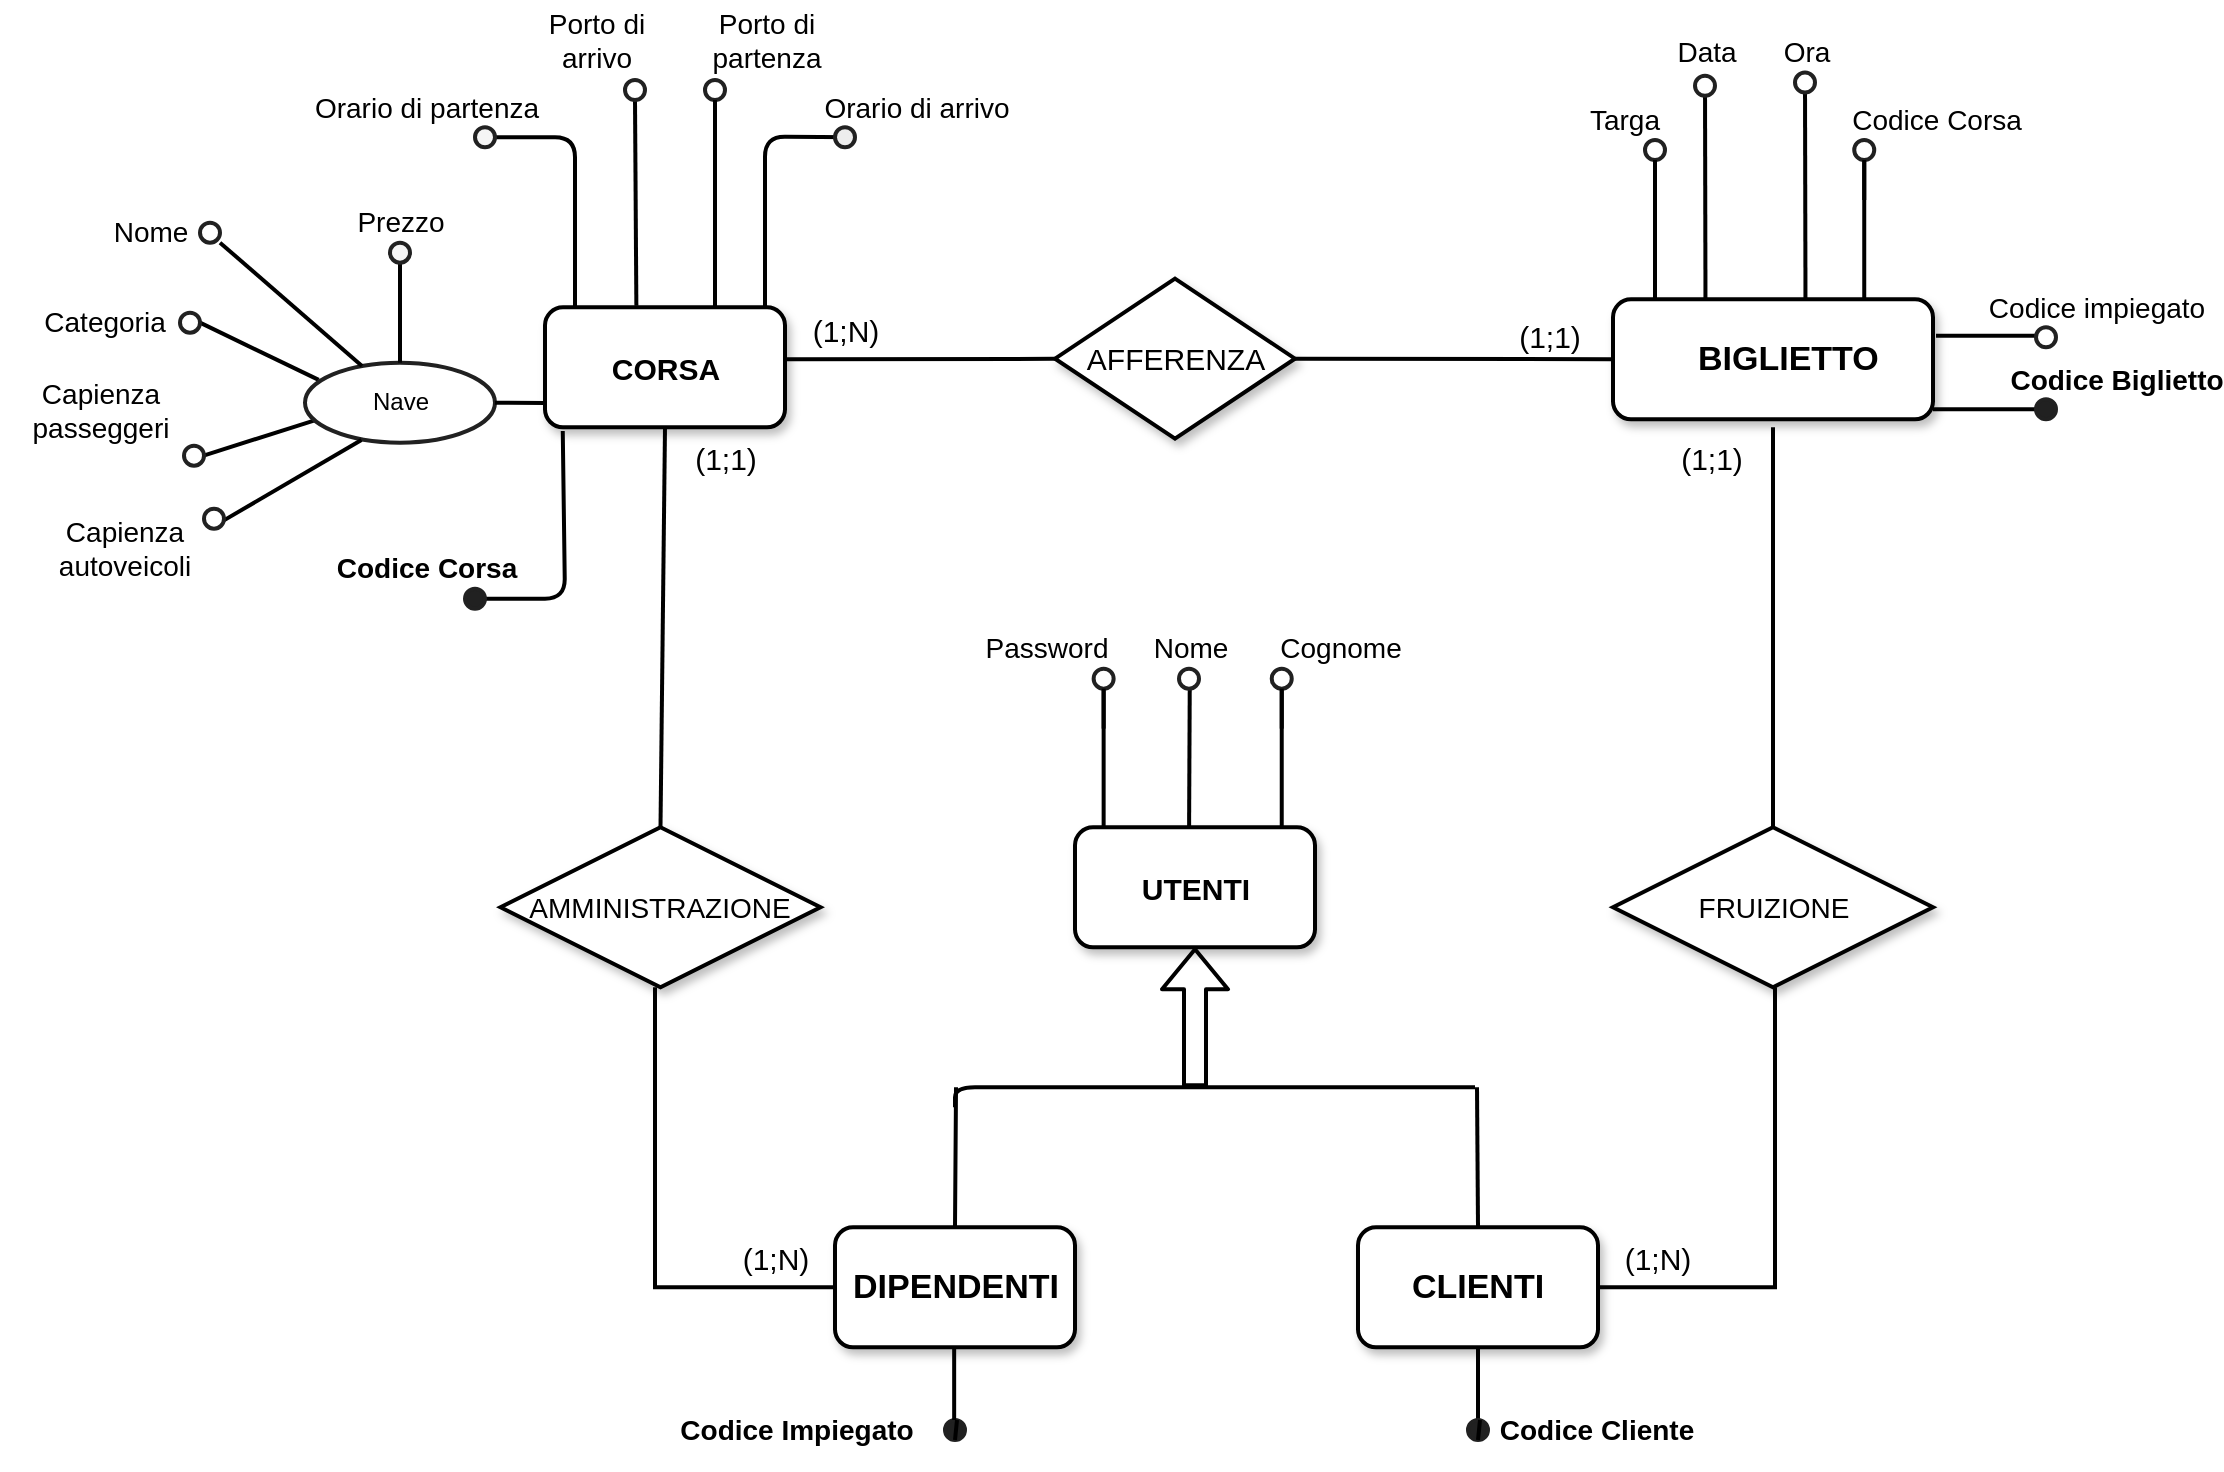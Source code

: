 <mxfile version="18.1.3" type="device"><diagram id="5bfHkOyMMARP9gzsjOEm" name="Pagina-1"><mxGraphModel dx="-127" dy="2281" grid="1" gridSize="10" guides="1" tooltips="1" connect="1" arrows="1" fold="1" page="1" pageScale="1" pageWidth="827" pageHeight="1169" math="0" shadow="0"><root><mxCell id="0"/><mxCell id="1" parent="0"/><mxCell id="ldgLrg-P6ByxttY8UZ5Y-2" value="&lt;blockquote style=&quot;margin: 0 0 0 40px ; border: none ; padding: 0px&quot;&gt;&lt;h2 style=&quot;font-size: 17px&quot;&gt;BIGLIETTO&lt;/h2&gt;&lt;/blockquote&gt;" style="rounded=1;whiteSpace=wrap;html=1;fontSize=17;strokeWidth=2;shadow=1;align=left;labelBackgroundColor=#FFFFFF;" parent="1" vertex="1"><mxGeometry x="2486.5" y="-610.36" width="160" height="60" as="geometry"/></mxCell><mxCell id="ldgLrg-P6ByxttY8UZ5Y-3" value="&lt;h2 style=&quot;font-size: 15px&quot;&gt;UTENTI&lt;/h2&gt;" style="rounded=1;whiteSpace=wrap;html=1;fontSize=15;strokeWidth=2;shadow=1;" parent="1" vertex="1"><mxGeometry x="2217.5" y="-346.36" width="120" height="60" as="geometry"/></mxCell><mxCell id="ldgLrg-P6ByxttY8UZ5Y-4" value="AFFERENZA" style="rhombus;whiteSpace=wrap;html=1;fontSize=15;fontStyle=0;sketch=0;shadow=1;strokeWidth=2;rounded=0;" parent="1" vertex="1"><mxGeometry x="2207.5" y="-620.68" width="120" height="80" as="geometry"/></mxCell><mxCell id="ldgLrg-P6ByxttY8UZ5Y-5" value="FRUIZIONE" style="rhombus;whiteSpace=wrap;html=1;fontSize=14;fontStyle=0;sketch=0;shadow=1;strokeWidth=2;" parent="1" vertex="1"><mxGeometry x="2486.5" y="-346.36" width="160" height="80" as="geometry"/></mxCell><mxCell id="ldgLrg-P6ByxttY8UZ5Y-6" value="" style="endArrow=none;html=1;rounded=0;fontSize=15;exitX=1;exitY=0.5;exitDx=0;exitDy=0;strokeWidth=2;" parent="1" source="ldgLrg-P6ByxttY8UZ5Y-138" edge="1"><mxGeometry width="50" height="50" relative="1" as="geometry"><mxPoint x="2517.5" y="-336.36" as="sourcePoint"/><mxPoint x="2567.5" y="-266.36" as="targetPoint"/><Array as="points"><mxPoint x="2567.5" y="-116.36"/></Array></mxGeometry></mxCell><mxCell id="ldgLrg-P6ByxttY8UZ5Y-7" value="" style="endArrow=none;html=1;rounded=0;fontSize=15;strokeWidth=2;entryX=0.5;entryY=0;entryDx=0;entryDy=0;" parent="1" target="ldgLrg-P6ByxttY8UZ5Y-5" edge="1"><mxGeometry width="50" height="50" relative="1" as="geometry"><mxPoint x="2566.5" y="-546.36" as="sourcePoint"/><mxPoint x="2597.5" y="-316.36" as="targetPoint"/><Array as="points"><mxPoint x="2566.5" y="-546.36"/></Array></mxGeometry></mxCell><mxCell id="ldgLrg-P6ByxttY8UZ5Y-8" value="" style="endArrow=none;html=1;rounded=0;fontSize=15;strokeWidth=2;exitX=0;exitY=1;exitDx=0;exitDy=0;" parent="1" source="ldgLrg-P6ByxttY8UZ5Y-24" target="ldgLrg-P6ByxttY8UZ5Y-4" edge="1"><mxGeometry width="50" height="50" relative="1" as="geometry"><mxPoint x="2147.5" y="-572.68" as="sourcePoint"/><mxPoint x="2187.5" y="-573.18" as="targetPoint"/><Array as="points"/></mxGeometry></mxCell><mxCell id="ldgLrg-P6ByxttY8UZ5Y-9" value="" style="endArrow=none;html=1;rounded=0;fontSize=15;entryX=0;entryY=0.5;entryDx=0;entryDy=0;exitX=1;exitY=0.5;exitDx=0;exitDy=0;strokeWidth=2;" parent="1" source="ldgLrg-P6ByxttY8UZ5Y-4" target="ldgLrg-P6ByxttY8UZ5Y-2" edge="1"><mxGeometry width="50" height="50" relative="1" as="geometry"><mxPoint x="2327.5" y="-573.18" as="sourcePoint"/><mxPoint x="2397.5" y="-572.68" as="targetPoint"/><Array as="points"/></mxGeometry></mxCell><mxCell id="ldgLrg-P6ByxttY8UZ5Y-11" value="" style="endArrow=none;html=1;rounded=1;fontSize=23;strokeColor=default;strokeWidth=2;exitX=0.5;exitY=0;exitDx=0;exitDy=0;" parent="1" source="ldgLrg-P6ByxttY8UZ5Y-14" edge="1"><mxGeometry width="50" height="50" relative="1" as="geometry"><mxPoint x="2315.75" y="-187.36" as="sourcePoint"/><mxPoint x="2158" y="-216.36" as="targetPoint"/><Array as="points"><mxPoint x="2158" y="-215.36"/></Array></mxGeometry></mxCell><mxCell id="ldgLrg-P6ByxttY8UZ5Y-12" value="" style="shape=flexArrow;endArrow=classic;html=1;rounded=1;fontSize=23;strokeColor=default;strokeWidth=2;shadow=0;entryX=0.5;entryY=1;entryDx=0;entryDy=0;" parent="1" target="ldgLrg-P6ByxttY8UZ5Y-3" edge="1"><mxGeometry width="50" height="50" relative="1" as="geometry"><mxPoint x="2277.5" y="-216.36" as="sourcePoint"/><mxPoint x="2276.81" y="-246.36" as="targetPoint"/></mxGeometry></mxCell><mxCell id="ldgLrg-P6ByxttY8UZ5Y-14" value="&lt;h2 style=&quot;font-size: 17px&quot;&gt;DIPENDENTI&lt;/h2&gt;" style="rounded=1;whiteSpace=wrap;html=1;fontSize=17;strokeWidth=2;shadow=1;" parent="1" vertex="1"><mxGeometry x="2097.5" y="-146.36" width="120" height="60" as="geometry"/></mxCell><mxCell id="ldgLrg-P6ByxttY8UZ5Y-15" value="&lt;h2 style=&quot;font-size: 15px&quot;&gt;CORSA&lt;/h2&gt;" style="rounded=1;whiteSpace=wrap;html=1;fontSize=15;strokeWidth=2;shadow=1;" parent="1" vertex="1"><mxGeometry x="1952.5" y="-606.36" width="120" height="60" as="geometry"/></mxCell><mxCell id="ldgLrg-P6ByxttY8UZ5Y-16" value="AMMINISTRAZIONE" style="rhombus;whiteSpace=wrap;html=1;fontSize=14;fontStyle=0;sketch=0;shadow=1;strokeWidth=2;" parent="1" vertex="1"><mxGeometry x="1930.25" y="-346.36" width="160" height="80" as="geometry"/></mxCell><mxCell id="ldgLrg-P6ByxttY8UZ5Y-17" value="" style="endArrow=none;html=1;rounded=0;fontSize=15;entryX=0.5;entryY=0;entryDx=0;entryDy=0;exitX=0.5;exitY=1;exitDx=0;exitDy=0;strokeWidth=2;" parent="1" source="ldgLrg-P6ByxttY8UZ5Y-15" target="ldgLrg-P6ByxttY8UZ5Y-16" edge="1"><mxGeometry width="50" height="50" relative="1" as="geometry"><mxPoint x="2517.5" y="-596.36" as="sourcePoint"/><mxPoint x="2567.5" y="-646.36" as="targetPoint"/><Array as="points"/></mxGeometry></mxCell><mxCell id="ldgLrg-P6ByxttY8UZ5Y-18" value="" style="endArrow=none;html=1;rounded=0;fontSize=15;entryX=0;entryY=0.5;entryDx=0;entryDy=0;strokeWidth=2;" parent="1" target="ldgLrg-P6ByxttY8UZ5Y-14" edge="1"><mxGeometry width="50" height="50" relative="1" as="geometry"><mxPoint x="2007.5" y="-266.36" as="sourcePoint"/><mxPoint x="2617.5" y="-576.86" as="targetPoint"/><Array as="points"><mxPoint x="2007.5" y="-116.36"/></Array></mxGeometry></mxCell><mxCell id="ldgLrg-P6ByxttY8UZ5Y-19" value="(1;1)" style="text;html=1;strokeColor=none;fillColor=none;align=center;verticalAlign=middle;whiteSpace=wrap;rounded=0;shadow=1;sketch=0;fontSize=15;" parent="1" vertex="1"><mxGeometry x="2425.25" y="-606.68" width="60" height="30" as="geometry"/></mxCell><mxCell id="ldgLrg-P6ByxttY8UZ5Y-21" value="(1;1)" style="text;html=1;strokeColor=none;fillColor=none;align=center;verticalAlign=middle;whiteSpace=wrap;rounded=0;shadow=1;sketch=0;fontSize=15;" parent="1" vertex="1"><mxGeometry x="2012.5" y="-546.36" width="60" height="30" as="geometry"/></mxCell><mxCell id="ldgLrg-P6ByxttY8UZ5Y-24" value="(1;N)" style="text;html=1;strokeColor=none;fillColor=none;align=center;verticalAlign=middle;whiteSpace=wrap;rounded=0;shadow=1;sketch=0;fontSize=15;" parent="1" vertex="1"><mxGeometry x="2072.5" y="-610.36" width="60" height="30" as="geometry"/></mxCell><mxCell id="ldgLrg-P6ByxttY8UZ5Y-25" value="" style="endArrow=none;html=1;rounded=1;shadow=0;fontSize=15;fontColor=default;strokeColor=default;strokeWidth=2;entryX=0.339;entryY=-0.012;entryDx=0;entryDy=0;entryPerimeter=0;" parent="1" edge="1"><mxGeometry width="50" height="50" relative="1" as="geometry"><mxPoint x="2274.87" y="-415.68" as="sourcePoint"/><mxPoint x="2274.55" y="-346.4" as="targetPoint"/><Array as="points"/></mxGeometry></mxCell><mxCell id="ldgLrg-P6ByxttY8UZ5Y-26" value="" style="endArrow=none;html=1;rounded=1;shadow=0;fontSize=15;fontColor=default;strokeColor=default;strokeWidth=2;startArrow=none;entryX=0.875;entryY=-0.006;entryDx=0;entryDy=0;entryPerimeter=0;" parent="1" edge="1"><mxGeometry width="50" height="50" relative="1" as="geometry"><mxPoint x="2320.87" y="-415.68" as="sourcePoint"/><mxPoint x="2320.87" y="-346.04" as="targetPoint"/><Array as="points"><mxPoint x="2320.87" y="-375.68"/></Array></mxGeometry></mxCell><mxCell id="ldgLrg-P6ByxttY8UZ5Y-31" value="" style="endArrow=none;html=1;rounded=1;shadow=0;fontSize=15;fontColor=default;strokeColor=default;strokeWidth=2;entryX=0.5;entryY=1;entryDx=0;entryDy=0;startArrow=none;exitX=0.5;exitY=0;exitDx=0;exitDy=0;" parent="1" source="ldgLrg-P6ByxttY8UZ5Y-35" target="ldgLrg-P6ByxttY8UZ5Y-138" edge="1"><mxGeometry width="50" height="50" relative="1" as="geometry"><mxPoint x="2419" y="-50" as="sourcePoint"/><mxPoint x="2412.5" y="-40" as="targetPoint"/><Array as="points"/></mxGeometry></mxCell><mxCell id="ldgLrg-P6ByxttY8UZ5Y-36" value="" style="ellipse;whiteSpace=wrap;html=1;aspect=fixed;rounded=1;shadow=0;sketch=0;fontSize=15;fontColor=default;strokeColor=#212121;strokeWidth=2;fillColor=#FFFFFF;gradientColor=none;" parent="1" vertex="1"><mxGeometry x="2269.5" y="-425.68" width="10" height="10" as="geometry"/></mxCell><mxCell id="ldgLrg-P6ByxttY8UZ5Y-37" value="" style="ellipse;whiteSpace=wrap;html=1;aspect=fixed;rounded=1;shadow=0;sketch=0;fontSize=15;fontColor=default;strokeColor=#212121;strokeWidth=2;fillColor=#FFFFFF;gradientColor=none;" parent="1" vertex="1"><mxGeometry x="2315.87" y="-425.68" width="10" height="10" as="geometry"/></mxCell><mxCell id="ldgLrg-P6ByxttY8UZ5Y-38" value="" style="endArrow=none;html=1;rounded=1;shadow=0;fontSize=15;fontColor=default;strokeColor=default;strokeWidth=2;" parent="1" target="ldgLrg-P6ByxttY8UZ5Y-37" edge="1"><mxGeometry width="50" height="50" relative="1" as="geometry"><mxPoint x="2320.87" y="-395.68" as="sourcePoint"/><mxPoint x="2305.87" y="-345.68" as="targetPoint"/><Array as="points"/></mxGeometry></mxCell><mxCell id="ldgLrg-P6ByxttY8UZ5Y-39" value="Nome" style="text;strokeColor=none;fillColor=none;html=1;fontSize=14;fontStyle=0;verticalAlign=middle;align=center;rounded=1;shadow=0;sketch=0;fontColor=default;" parent="1" vertex="1"><mxGeometry x="2224.5" y="-455.68" width="100" height="40" as="geometry"/></mxCell><mxCell id="ldgLrg-P6ByxttY8UZ5Y-40" value="Cognome" style="text;strokeColor=none;fillColor=none;html=1;fontSize=14;fontStyle=0;verticalAlign=middle;align=center;rounded=1;shadow=0;sketch=0;fontColor=default;" parent="1" vertex="1"><mxGeometry x="2300" y="-455.68" width="100" height="40" as="geometry"/></mxCell><mxCell id="ldgLrg-P6ByxttY8UZ5Y-41" value="Codice Cliente" style="text;strokeColor=none;fillColor=none;html=1;fontSize=14;fontStyle=1;verticalAlign=middle;align=center;rounded=1;shadow=0;sketch=0;fontColor=default;rotation=0;" parent="1" vertex="1"><mxGeometry x="2427.5" y="-65" width="100" height="40" as="geometry"/></mxCell><mxCell id="ldgLrg-P6ByxttY8UZ5Y-46" value="" style="endArrow=none;html=1;rounded=1;shadow=0;fontSize=15;fontColor=default;strokeColor=default;strokeWidth=2;entryX=0.339;entryY=-0.012;entryDx=0;entryDy=0;entryPerimeter=0;exitX=0.5;exitY=1;exitDx=0;exitDy=0;" parent="1" source="ldgLrg-P6ByxttY8UZ5Y-50" edge="1"><mxGeometry width="50" height="50" relative="1" as="geometry"><mxPoint x="1998.5" y="-676.36" as="sourcePoint"/><mxPoint x="1998.18" y="-607.08" as="targetPoint"/><Array as="points"/></mxGeometry></mxCell><mxCell id="ldgLrg-P6ByxttY8UZ5Y-47" value="" style="endArrow=none;html=1;rounded=1;shadow=0;fontSize=15;fontColor=default;strokeColor=default;strokeWidth=2;startArrow=none;entryX=0.875;entryY=-0.006;entryDx=0;entryDy=0;entryPerimeter=0;" parent="1" edge="1"><mxGeometry width="50" height="50" relative="1" as="geometry"><mxPoint x="2037.5" y="-676.36" as="sourcePoint"/><mxPoint x="2037.5" y="-606.72" as="targetPoint"/><Array as="points"><mxPoint x="2037.5" y="-636.36"/></Array></mxGeometry></mxCell><mxCell id="ldgLrg-P6ByxttY8UZ5Y-48" value="" style="endArrow=none;html=1;rounded=1;shadow=0;fontSize=15;fontColor=default;strokeColor=default;strokeWidth=2;entryX=0.5;entryY=0;entryDx=0;entryDy=0;exitX=1;exitY=0.5;exitDx=0;exitDy=0;" parent="1" source="ldgLrg-P6ByxttY8UZ5Y-49" edge="1"><mxGeometry width="50" height="50" relative="1" as="geometry"><mxPoint x="1967.5" y="-676.36" as="sourcePoint"/><mxPoint x="1967.5" y="-606.36" as="targetPoint"/><Array as="points"><mxPoint x="1967.5" y="-691.36"/></Array></mxGeometry></mxCell><mxCell id="ldgLrg-P6ByxttY8UZ5Y-49" value="" style="ellipse;whiteSpace=wrap;html=1;aspect=fixed;rounded=1;shadow=0;sketch=0;fontSize=15;fontColor=default;strokeColor=#212121;strokeWidth=2;fillColor=#F5F5F5;gradientColor=none;" parent="1" vertex="1"><mxGeometry x="1917.5" y="-696.36" width="10" height="10" as="geometry"/></mxCell><mxCell id="ldgLrg-P6ByxttY8UZ5Y-50" value="" style="ellipse;whiteSpace=wrap;html=1;aspect=fixed;rounded=1;shadow=0;sketch=0;fontSize=15;fontColor=default;strokeColor=#212121;strokeWidth=2;fillColor=#FFFFFF;gradientColor=none;" parent="1" vertex="1"><mxGeometry x="1992.5" y="-720" width="10" height="10" as="geometry"/></mxCell><mxCell id="ldgLrg-P6ByxttY8UZ5Y-51" value="" style="ellipse;whiteSpace=wrap;html=1;aspect=fixed;rounded=1;shadow=0;sketch=0;fontSize=15;fontColor=default;strokeColor=#212121;strokeWidth=2;fillColor=#FFFFFF;gradientColor=none;" parent="1" vertex="1"><mxGeometry x="2032.5" y="-720" width="10" height="10" as="geometry"/></mxCell><mxCell id="ldgLrg-P6ByxttY8UZ5Y-52" value="" style="endArrow=none;html=1;rounded=1;shadow=0;fontSize=15;fontColor=default;strokeColor=default;strokeWidth=2;" parent="1" target="ldgLrg-P6ByxttY8UZ5Y-51" edge="1"><mxGeometry width="50" height="50" relative="1" as="geometry"><mxPoint x="2037.5" y="-656.36" as="sourcePoint"/><mxPoint x="2022.5" y="-606.36" as="targetPoint"/><Array as="points"/></mxGeometry></mxCell><mxCell id="ldgLrg-P6ByxttY8UZ5Y-54" value="&lt;span style=&quot;font-weight: 400&quot;&gt;Orario di partenza&lt;/span&gt;" style="text;strokeColor=none;fillColor=none;html=1;fontSize=14;fontStyle=1;verticalAlign=middle;align=center;rounded=1;shadow=0;sketch=0;fontColor=default;" parent="1" vertex="1"><mxGeometry x="1842.5" y="-726.36" width="100" height="40" as="geometry"/></mxCell><mxCell id="ldgLrg-P6ByxttY8UZ5Y-55" value="Porto di &lt;br&gt;partenza" style="text;strokeColor=none;fillColor=none;html=1;fontSize=14;fontStyle=0;verticalAlign=middle;align=center;rounded=1;shadow=0;sketch=0;fontColor=default;" parent="1" vertex="1"><mxGeometry x="2012.5" y="-760" width="100" height="40" as="geometry"/></mxCell><mxCell id="ldgLrg-P6ByxttY8UZ5Y-64" value="" style="endArrow=none;html=1;rounded=1;shadow=0;fontSize=15;fontColor=default;strokeColor=default;strokeWidth=2;exitX=0.055;exitY=0.718;exitDx=0;exitDy=0;entryX=1.014;entryY=0.602;entryDx=0;entryDy=0;exitPerimeter=0;entryPerimeter=0;" parent="1" source="ldgLrg-P6ByxttY8UZ5Y-70" edge="1"><mxGeometry width="50" height="50" relative="1" as="geometry"><mxPoint x="1834.71" y="-668.68" as="sourcePoint"/><mxPoint x="1781.4" y="-532.1" as="targetPoint"/><Array as="points"/></mxGeometry></mxCell><mxCell id="ldgLrg-P6ByxttY8UZ5Y-66" value="" style="endArrow=none;html=1;rounded=1;shadow=0;fontSize=15;fontColor=default;strokeColor=default;strokeWidth=2;exitX=0.072;exitY=0.216;exitDx=0;exitDy=0;exitPerimeter=0;" parent="1" source="ldgLrg-P6ByxttY8UZ5Y-70" edge="1"><mxGeometry width="50" height="50" relative="1" as="geometry"><mxPoint x="1879.71" y="-668.68" as="sourcePoint"/><mxPoint x="1780" y="-598.68" as="targetPoint"/><Array as="points"/></mxGeometry></mxCell><mxCell id="ldgLrg-P6ByxttY8UZ5Y-68" value="" style="ellipse;whiteSpace=wrap;html=1;aspect=fixed;rounded=1;shadow=0;sketch=0;fontSize=15;fontColor=default;strokeColor=#212121;strokeWidth=2;fillColor=#FFFFFF;gradientColor=none;" parent="1" vertex="1"><mxGeometry x="1772" y="-537.18" width="10" height="10" as="geometry"/></mxCell><mxCell id="ldgLrg-P6ByxttY8UZ5Y-69" value="" style="ellipse;whiteSpace=wrap;html=1;aspect=fixed;rounded=1;shadow=0;sketch=0;fontSize=15;fontColor=default;strokeColor=#212121;strokeWidth=2;fillColor=#FFFFFF;gradientColor=none;" parent="1" vertex="1"><mxGeometry x="1770" y="-603.68" width="10" height="10" as="geometry"/></mxCell><mxCell id="ldgLrg-P6ByxttY8UZ5Y-70" value="Nave" style="ellipse;whiteSpace=wrap;html=1;rounded=1;shadow=0;sketch=0;fontSize=12;fontColor=default;strokeColor=#212121;strokeWidth=2;fillColor=#FFFFFF;gradientColor=none;" parent="1" vertex="1"><mxGeometry x="1832.5" y="-578.68" width="95" height="40" as="geometry"/></mxCell><mxCell id="ldgLrg-P6ByxttY8UZ5Y-72" value="Nome" style="text;strokeColor=none;fillColor=none;html=1;fontSize=14;fontStyle=0;verticalAlign=middle;align=center;rounded=1;shadow=0;sketch=0;fontColor=default;" parent="1" vertex="1"><mxGeometry x="1705.16" y="-663.68" width="100" height="40" as="geometry"/></mxCell><mxCell id="ldgLrg-P6ByxttY8UZ5Y-73" value="Capienza&lt;br&gt;passeggeri" style="text;strokeColor=none;fillColor=none;html=1;fontSize=14;fontStyle=0;verticalAlign=middle;align=center;rounded=1;shadow=0;sketch=0;fontColor=default;" parent="1" vertex="1"><mxGeometry x="1680" y="-575.36" width="100" height="40" as="geometry"/></mxCell><mxCell id="ldgLrg-P6ByxttY8UZ5Y-115" value="" style="endArrow=none;html=1;rounded=1;shadow=0;fontSize=15;fontColor=default;strokeColor=default;strokeWidth=2;exitX=0.297;exitY=0.966;exitDx=0;exitDy=0;exitPerimeter=0;" parent="1" source="ldgLrg-P6ByxttY8UZ5Y-70" edge="1"><mxGeometry width="50" height="50" relative="1" as="geometry"><mxPoint x="1857" y="-538.68" as="sourcePoint"/><mxPoint x="1790" y="-498.68" as="targetPoint"/><Array as="points"/></mxGeometry></mxCell><mxCell id="ldgLrg-P6ByxttY8UZ5Y-116" value="" style="ellipse;whiteSpace=wrap;html=1;aspect=fixed;rounded=1;shadow=0;sketch=0;fontSize=15;fontColor=default;strokeColor=#212121;strokeWidth=2;fillColor=#FFFFFF;gradientColor=none;" parent="1" vertex="1"><mxGeometry x="1780" y="-648.68" width="10" height="10" as="geometry"/></mxCell><mxCell id="ldgLrg-P6ByxttY8UZ5Y-117" value="" style="ellipse;whiteSpace=wrap;html=1;aspect=fixed;rounded=1;shadow=0;sketch=0;fontSize=15;fontColor=default;strokeColor=#212121;strokeWidth=2;fillColor=#FFFFFF;gradientColor=none;" parent="1" vertex="1"><mxGeometry x="1782" y="-505.68" width="10" height="10" as="geometry"/></mxCell><mxCell id="ldgLrg-P6ByxttY8UZ5Y-118" value="" style="endArrow=none;html=1;rounded=1;shadow=0;fontSize=15;fontColor=default;strokeColor=default;strokeWidth=2;exitX=0.3;exitY=0.042;exitDx=0;exitDy=0;exitPerimeter=0;" parent="1" source="ldgLrg-P6ByxttY8UZ5Y-70" edge="1"><mxGeometry width="50" height="50" relative="1" as="geometry"><mxPoint x="1860" y="-578.68" as="sourcePoint"/><mxPoint x="1790" y="-638.68" as="targetPoint"/><Array as="points"/></mxGeometry></mxCell><mxCell id="ldgLrg-P6ByxttY8UZ5Y-138" value="&lt;h2 style=&quot;font-size: 17px&quot;&gt;CLIENTI&lt;/h2&gt;" style="rounded=1;whiteSpace=wrap;html=1;fontSize=17;strokeWidth=2;shadow=1;" parent="1" vertex="1"><mxGeometry x="2359" y="-146.36" width="120" height="60" as="geometry"/></mxCell><mxCell id="ldgLrg-P6ByxttY8UZ5Y-148" value="" style="endArrow=none;html=1;rounded=1;fontSize=23;strokeColor=default;strokeWidth=2;exitX=0.5;exitY=0;exitDx=0;exitDy=0;" parent="1" source="ldgLrg-P6ByxttY8UZ5Y-138" edge="1"><mxGeometry width="50" height="50" relative="1" as="geometry"><mxPoint x="2417" y="-146.36" as="sourcePoint"/><mxPoint x="2418.5" y="-216.36" as="targetPoint"/></mxGeometry></mxCell><mxCell id="ldgLrg-P6ByxttY8UZ5Y-181" value="" style="endArrow=none;html=1;rounded=1;shadow=0;fontSize=14;fontColor=default;strokeColor=default;strokeWidth=2;" parent="1" edge="1"><mxGeometry width="50" height="50" relative="1" as="geometry"><mxPoint x="2157.5" y="-206.36" as="sourcePoint"/><mxPoint x="2417.5" y="-216.36" as="targetPoint"/><Array as="points"><mxPoint x="2157.5" y="-216.36"/><mxPoint x="2277.5" y="-216.36"/></Array></mxGeometry></mxCell><mxCell id="ldgLrg-P6ByxttY8UZ5Y-190" value="" style="endArrow=none;html=1;rounded=1;shadow=0;fontSize=15;fontColor=default;strokeColor=default;strokeWidth=2;startArrow=none;entryX=0.875;entryY=-0.006;entryDx=0;entryDy=0;entryPerimeter=0;" parent="1" edge="1"><mxGeometry width="50" height="50" relative="1" as="geometry"><mxPoint x="2231.82" y="-415.68" as="sourcePoint"/><mxPoint x="2231.82" y="-346.04" as="targetPoint"/><Array as="points"><mxPoint x="2231.82" y="-375.68"/></Array></mxGeometry></mxCell><mxCell id="ldgLrg-P6ByxttY8UZ5Y-191" value="" style="ellipse;whiteSpace=wrap;html=1;aspect=fixed;rounded=1;shadow=0;sketch=0;fontSize=15;fontColor=default;strokeColor=#212121;strokeWidth=2;fillColor=#FFFFFF;gradientColor=none;" parent="1" vertex="1"><mxGeometry x="2226.82" y="-425.68" width="10" height="10" as="geometry"/></mxCell><mxCell id="ldgLrg-P6ByxttY8UZ5Y-192" value="" style="endArrow=none;html=1;rounded=1;shadow=0;fontSize=15;fontColor=default;strokeColor=default;strokeWidth=2;" parent="1" target="ldgLrg-P6ByxttY8UZ5Y-191" edge="1"><mxGeometry width="50" height="50" relative="1" as="geometry"><mxPoint x="2231.82" y="-395.68" as="sourcePoint"/><mxPoint x="2216.82" y="-345.68" as="targetPoint"/><Array as="points"/></mxGeometry></mxCell><mxCell id="ldgLrg-P6ByxttY8UZ5Y-193" value="Password" style="text;strokeColor=none;fillColor=none;html=1;fontSize=14;fontStyle=0;verticalAlign=middle;align=center;rounded=1;shadow=0;sketch=0;fontColor=default;" parent="1" vertex="1"><mxGeometry x="2152.5" y="-455.68" width="100" height="40" as="geometry"/></mxCell><mxCell id="ldgLrg-P6ByxttY8UZ5Y-194" value="" style="endArrow=none;html=1;rounded=1;shadow=0;fontSize=15;fontColor=default;strokeColor=default;strokeWidth=2;entryX=0.289;entryY=0.026;entryDx=0;entryDy=0;entryPerimeter=0;" parent="1" edge="1"><mxGeometry width="50" height="50" relative="1" as="geometry"><mxPoint x="2532.5" y="-717.36" as="sourcePoint"/><mxPoint x="2532.74" y="-609.8" as="targetPoint"/><Array as="points"/></mxGeometry></mxCell><mxCell id="ldgLrg-P6ByxttY8UZ5Y-195" value="" style="endArrow=none;html=1;rounded=1;shadow=0;fontSize=15;fontColor=default;strokeColor=default;strokeWidth=2;startArrow=none;entryX=0.875;entryY=-0.006;entryDx=0;entryDy=0;entryPerimeter=0;" parent="1" edge="1"><mxGeometry width="50" height="50" relative="1" as="geometry"><mxPoint x="2612.12" y="-680.0" as="sourcePoint"/><mxPoint x="2612.12" y="-610.36" as="targetPoint"/><Array as="points"><mxPoint x="2612.12" y="-640"/></Array></mxGeometry></mxCell><mxCell id="ldgLrg-P6ByxttY8UZ5Y-196" value="" style="ellipse;whiteSpace=wrap;html=1;aspect=fixed;rounded=1;shadow=0;sketch=0;fontSize=15;fontColor=default;strokeColor=#212121;strokeWidth=2;fillColor=#FFFFFF;gradientColor=none;" parent="1" vertex="1"><mxGeometry x="2527.5" y="-722.14" width="10" height="10" as="geometry"/></mxCell><mxCell id="ldgLrg-P6ByxttY8UZ5Y-197" value="" style="ellipse;whiteSpace=wrap;html=1;aspect=fixed;rounded=1;shadow=0;sketch=0;fontSize=15;fontColor=default;strokeColor=#212121;strokeWidth=2;fillColor=#FFFFFF;gradientColor=none;" parent="1" vertex="1"><mxGeometry x="2607.12" y="-690" width="10" height="10" as="geometry"/></mxCell><mxCell id="ldgLrg-P6ByxttY8UZ5Y-198" value="" style="endArrow=none;html=1;rounded=1;shadow=0;fontSize=15;fontColor=default;strokeColor=default;strokeWidth=2;" parent="1" target="ldgLrg-P6ByxttY8UZ5Y-197" edge="1"><mxGeometry width="50" height="50" relative="1" as="geometry"><mxPoint x="2612.12" y="-660.0" as="sourcePoint"/><mxPoint x="2597.12" y="-610" as="targetPoint"/><Array as="points"/></mxGeometry></mxCell><mxCell id="ldgLrg-P6ByxttY8UZ5Y-199" value="Ora" style="text;strokeColor=none;fillColor=none;html=1;fontSize=14;fontStyle=0;verticalAlign=middle;align=center;rounded=1;shadow=0;sketch=0;fontColor=default;" parent="1" vertex="1"><mxGeometry x="2532.5" y="-753.7" width="100" height="40" as="geometry"/></mxCell><mxCell id="ldgLrg-P6ByxttY8UZ5Y-200" value="Codice Corsa" style="text;strokeColor=none;fillColor=none;html=1;fontSize=14;fontStyle=0;verticalAlign=middle;align=center;rounded=1;shadow=0;sketch=0;fontColor=default;" parent="1" vertex="1"><mxGeometry x="2598" y="-720" width="100" height="40" as="geometry"/></mxCell><mxCell id="ldgLrg-P6ByxttY8UZ5Y-201" value="" style="endArrow=none;html=1;rounded=1;shadow=0;fontSize=15;fontColor=default;strokeColor=default;strokeWidth=2;startArrow=none;entryX=0.875;entryY=-0.006;entryDx=0;entryDy=0;entryPerimeter=0;" parent="1" edge="1"><mxGeometry width="50" height="50" relative="1" as="geometry"><mxPoint x="2507.5" y="-680.0" as="sourcePoint"/><mxPoint x="2507.5" y="-610.36" as="targetPoint"/><Array as="points"><mxPoint x="2507.5" y="-640"/></Array></mxGeometry></mxCell><mxCell id="ldgLrg-P6ByxttY8UZ5Y-202" value="" style="ellipse;whiteSpace=wrap;html=1;aspect=fixed;rounded=1;shadow=0;sketch=0;fontSize=15;fontColor=default;strokeColor=#212121;strokeWidth=2;fillColor=#FFFFFF;gradientColor=none;" parent="1" vertex="1"><mxGeometry x="2502.5" y="-690" width="10" height="10" as="geometry"/></mxCell><mxCell id="ldgLrg-P6ByxttY8UZ5Y-203" value="" style="endArrow=none;html=1;rounded=1;shadow=0;fontSize=15;fontColor=default;strokeColor=default;strokeWidth=2;" parent="1" target="ldgLrg-P6ByxttY8UZ5Y-202" edge="1"><mxGeometry width="50" height="50" relative="1" as="geometry"><mxPoint x="2507.5" y="-660.0" as="sourcePoint"/><mxPoint x="2492.5" y="-610" as="targetPoint"/><Array as="points"/></mxGeometry></mxCell><mxCell id="ldgLrg-P6ByxttY8UZ5Y-204" value="Data" style="text;strokeColor=none;fillColor=none;html=1;fontSize=14;fontStyle=0;verticalAlign=middle;align=center;rounded=1;shadow=0;sketch=0;fontColor=default;" parent="1" vertex="1"><mxGeometry x="2482.5" y="-753.7" width="100" height="40" as="geometry"/></mxCell><mxCell id="ldgLrg-P6ByxttY8UZ5Y-206" value="" style="endArrow=none;html=1;rounded=1;shadow=0;fontSize=15;fontColor=default;strokeColor=default;strokeWidth=2;entryX=1;entryY=0.5;entryDx=0;entryDy=0;" parent="1" edge="1"><mxGeometry width="50" height="50" relative="1" as="geometry"><mxPoint x="2708" y="-592.18" as="sourcePoint"/><mxPoint x="2648" y="-592.18" as="targetPoint"/><Array as="points"/></mxGeometry></mxCell><mxCell id="ldgLrg-P6ByxttY8UZ5Y-207" value="" style="ellipse;whiteSpace=wrap;html=1;aspect=fixed;rounded=1;shadow=0;sketch=0;fontSize=15;fontColor=default;strokeColor=#212121;strokeWidth=2;fillColor=#FFFFFF;gradientColor=none;" parent="1" vertex="1"><mxGeometry x="2698" y="-596.36" width="10" height="10" as="geometry"/></mxCell><mxCell id="ldgLrg-P6ByxttY8UZ5Y-208" value="Codice impiegato" style="text;strokeColor=none;fillColor=none;html=1;fontSize=14;fontStyle=0;verticalAlign=middle;align=center;rounded=1;shadow=0;sketch=0;fontColor=default;rotation=0;" parent="1" vertex="1"><mxGeometry x="2677.5" y="-626.36" width="100" height="40" as="geometry"/></mxCell><mxCell id="ldgLrg-P6ByxttY8UZ5Y-209" value="" style="endArrow=none;html=1;rounded=1;shadow=0;fontSize=15;fontColor=default;strokeColor=default;strokeWidth=2;entryX=1;entryY=0.5;entryDx=0;entryDy=0;" parent="1" edge="1"><mxGeometry width="50" height="50" relative="1" as="geometry"><mxPoint x="2706.5" y="-555.36" as="sourcePoint"/><mxPoint x="2646.5" y="-555.36" as="targetPoint"/><Array as="points"/></mxGeometry></mxCell><mxCell id="ldgLrg-P6ByxttY8UZ5Y-210" value="" style="ellipse;whiteSpace=wrap;html=1;aspect=fixed;rounded=1;shadow=0;sketch=0;fontSize=15;fontColor=default;strokeColor=#212121;strokeWidth=2;fillColor=#212121;gradientColor=none;" parent="1" vertex="1"><mxGeometry x="2698" y="-560.36" width="10" height="10" as="geometry"/></mxCell><mxCell id="ldgLrg-P6ByxttY8UZ5Y-211" value="Codice Biglietto" style="text;strokeColor=none;fillColor=none;html=1;fontSize=14;fontStyle=1;verticalAlign=middle;align=center;rounded=1;shadow=0;sketch=0;fontColor=default;rotation=0;" parent="1" vertex="1"><mxGeometry x="2687.5" y="-590.36" width="100" height="40" as="geometry"/></mxCell><mxCell id="ldgLrg-P6ByxttY8UZ5Y-215" value="Categoria" style="text;strokeColor=none;fillColor=none;html=1;fontSize=14;fontStyle=0;verticalAlign=middle;align=center;rounded=1;shadow=0;sketch=0;fontColor=default;" parent="1" vertex="1"><mxGeometry x="1682" y="-618.68" width="100" height="40" as="geometry"/></mxCell><mxCell id="ldgLrg-P6ByxttY8UZ5Y-216" value="Prezzo" style="text;strokeColor=none;fillColor=none;html=1;fontSize=14;fontStyle=0;verticalAlign=middle;align=center;rounded=1;shadow=0;sketch=0;fontColor=default;" parent="1" vertex="1"><mxGeometry x="1830" y="-668.68" width="100" height="40" as="geometry"/></mxCell><mxCell id="ldgLrg-P6ByxttY8UZ5Y-217" value="Capienza&lt;br&gt;autoveicoli" style="text;strokeColor=none;fillColor=none;html=1;fontSize=14;fontStyle=0;verticalAlign=middle;align=center;rounded=1;shadow=0;sketch=0;fontColor=default;" parent="1" vertex="1"><mxGeometry x="1692" y="-505.68" width="100" height="40" as="geometry"/></mxCell><mxCell id="ldgLrg-P6ByxttY8UZ5Y-220" value="Porto di &lt;br&gt;arrivo" style="text;strokeColor=none;fillColor=none;html=1;fontSize=14;fontStyle=0;verticalAlign=middle;align=center;rounded=1;shadow=0;sketch=0;fontColor=default;" parent="1" vertex="1"><mxGeometry x="1927.5" y="-760" width="100" height="40" as="geometry"/></mxCell><mxCell id="a9EwF1LTztSGs3-ZeiNj-4" value="" style="endArrow=none;html=1;rounded=1;shadow=0;fontSize=15;fontColor=default;strokeColor=default;strokeWidth=2;entryX=0.5;entryY=0;entryDx=0;entryDy=0;exitX=1;exitY=0.5;exitDx=0;exitDy=0;" parent="1" source="a9EwF1LTztSGs3-ZeiNj-5" edge="1"><mxGeometry width="50" height="50" relative="1" as="geometry"><mxPoint x="2062.5" y="-676.68" as="sourcePoint"/><mxPoint x="2062.5" y="-606.68" as="targetPoint"/><Array as="points"><mxPoint x="2062.5" y="-691.68"/></Array></mxGeometry></mxCell><mxCell id="a9EwF1LTztSGs3-ZeiNj-5" value="" style="ellipse;whiteSpace=wrap;html=1;aspect=fixed;rounded=1;shadow=0;sketch=0;fontSize=15;fontColor=default;strokeColor=#212121;strokeWidth=2;fillColor=#EDEDED;gradientColor=none;" parent="1" vertex="1"><mxGeometry x="2097.5" y="-696.36" width="10" height="10" as="geometry"/></mxCell><mxCell id="a9EwF1LTztSGs3-ZeiNj-8" value="" style="endArrow=none;html=1;rounded=1;shadow=0;fontSize=15;fontColor=default;strokeColor=default;strokeWidth=2;entryX=0.074;entryY=1.031;entryDx=0;entryDy=0;exitX=1;exitY=0.5;exitDx=0;exitDy=0;entryPerimeter=0;" parent="1" source="a9EwF1LTztSGs3-ZeiNj-9" target="ldgLrg-P6ByxttY8UZ5Y-15" edge="1"><mxGeometry width="50" height="50" relative="1" as="geometry"><mxPoint x="1962.5" y="-445.68" as="sourcePoint"/><mxPoint x="1962.5" y="-375.68" as="targetPoint"/><Array as="points"><mxPoint x="1962.5" y="-460.68"/></Array></mxGeometry></mxCell><mxCell id="a9EwF1LTztSGs3-ZeiNj-9" value="" style="ellipse;whiteSpace=wrap;html=1;aspect=fixed;rounded=1;shadow=0;sketch=0;fontSize=15;fontColor=default;strokeColor=#212121;strokeWidth=2;fillColor=#212121;gradientColor=none;" parent="1" vertex="1"><mxGeometry x="1912.5" y="-465.68" width="10" height="10" as="geometry"/></mxCell><mxCell id="a9EwF1LTztSGs3-ZeiNj-10" value="Codice Corsa" style="text;strokeColor=none;fillColor=none;html=1;fontSize=14;fontStyle=1;verticalAlign=middle;align=center;rounded=1;shadow=0;sketch=0;fontColor=default;" parent="1" vertex="1"><mxGeometry x="1842.5" y="-495.68" width="100" height="40" as="geometry"/></mxCell><mxCell id="a9EwF1LTztSGs3-ZeiNj-11" value="&lt;span style=&quot;font-weight: 400&quot;&gt;Orario di arrivo&lt;/span&gt;" style="text;strokeColor=none;fillColor=none;html=1;fontSize=14;fontStyle=1;verticalAlign=middle;align=center;rounded=1;shadow=0;sketch=0;fontColor=default;" parent="1" vertex="1"><mxGeometry x="2087.5" y="-726.36" width="100" height="40" as="geometry"/></mxCell><mxCell id="a9EwF1LTztSGs3-ZeiNj-13" value="" style="endArrow=none;html=1;rounded=1;shadow=0;fontSize=15;fontColor=default;strokeColor=default;strokeWidth=2;entryX=0.289;entryY=0.026;entryDx=0;entryDy=0;entryPerimeter=0;" parent="1" edge="1"><mxGeometry width="50" height="50" relative="1" as="geometry"><mxPoint x="2582.5" y="-717.92" as="sourcePoint"/><mxPoint x="2582.74" y="-610.36" as="targetPoint"/><Array as="points"/></mxGeometry></mxCell><mxCell id="a9EwF1LTztSGs3-ZeiNj-14" value="" style="ellipse;whiteSpace=wrap;html=1;aspect=fixed;rounded=1;shadow=0;sketch=0;fontSize=15;fontColor=default;strokeColor=#212121;strokeWidth=2;fillColor=#FFFFFF;gradientColor=none;" parent="1" vertex="1"><mxGeometry x="2577.5" y="-723.7" width="10" height="10" as="geometry"/></mxCell><mxCell id="a9EwF1LTztSGs3-ZeiNj-15" value="Targa" style="text;strokeColor=none;fillColor=none;html=1;fontSize=14;fontStyle=0;verticalAlign=middle;align=center;rounded=1;shadow=0;sketch=0;fontColor=default;" parent="1" vertex="1"><mxGeometry x="2442.37" y="-720" width="100" height="40" as="geometry"/></mxCell><mxCell id="a9EwF1LTztSGs3-ZeiNj-16" value="(1;N)" style="text;html=1;strokeColor=none;fillColor=none;align=center;verticalAlign=middle;whiteSpace=wrap;rounded=0;shadow=1;sketch=0;fontSize=15;" parent="1" vertex="1"><mxGeometry x="2037.5" y="-146.36" width="60" height="30" as="geometry"/></mxCell><mxCell id="a9EwF1LTztSGs3-ZeiNj-17" value="(1;N)" style="text;html=1;strokeColor=none;fillColor=none;align=center;verticalAlign=middle;whiteSpace=wrap;rounded=0;shadow=1;sketch=0;fontSize=15;" parent="1" vertex="1"><mxGeometry x="2479" y="-146.36" width="60" height="30" as="geometry"/></mxCell><mxCell id="a9EwF1LTztSGs3-ZeiNj-18" value="(1;1)" style="text;html=1;strokeColor=none;fillColor=none;align=center;verticalAlign=middle;whiteSpace=wrap;rounded=0;shadow=1;sketch=0;fontSize=15;" parent="1" vertex="1"><mxGeometry x="2505.5" y="-546.36" width="60" height="30" as="geometry"/></mxCell><mxCell id="8FkdgvWwolpyUVO4xdgD-2" value="" style="endArrow=none;html=1;rounded=1;shadow=0;fontSize=15;fontColor=default;strokeColor=default;strokeWidth=2;entryX=0.5;entryY=0;entryDx=0;entryDy=0;" parent="1" edge="1" target="ldgLrg-P6ByxttY8UZ5Y-70"><mxGeometry width="50" height="50" relative="1" as="geometry"><mxPoint x="1880" y="-630" as="sourcePoint"/><mxPoint x="1950" y="-590" as="targetPoint"/><Array as="points"><mxPoint x="1880" y="-610"/></Array></mxGeometry></mxCell><mxCell id="8FkdgvWwolpyUVO4xdgD-3" value="" style="ellipse;whiteSpace=wrap;html=1;aspect=fixed;rounded=1;shadow=0;sketch=0;fontSize=15;fontColor=default;strokeColor=#212121;strokeWidth=2;fillColor=#F5F5F5;gradientColor=none;" parent="1" vertex="1"><mxGeometry x="1875" y="-638.68" width="10" height="10" as="geometry"/></mxCell><mxCell id="8FkdgvWwolpyUVO4xdgD-7" value="" style="endArrow=none;html=1;rounded=0;fontSize=15;strokeWidth=2;exitX=1;exitY=0.5;exitDx=0;exitDy=0;entryX=0.002;entryY=0.797;entryDx=0;entryDy=0;entryPerimeter=0;" parent="1" source="ldgLrg-P6ByxttY8UZ5Y-70" target="ldgLrg-P6ByxttY8UZ5Y-15" edge="1"><mxGeometry width="50" height="50" relative="1" as="geometry"><mxPoint x="1930" y="-560" as="sourcePoint"/><mxPoint x="1952.497" y="-560.362" as="targetPoint"/><Array as="points"/></mxGeometry></mxCell><mxCell id="ldgLrg-P6ByxttY8UZ5Y-35" value="" style="ellipse;whiteSpace=wrap;html=1;aspect=fixed;rounded=1;shadow=0;sketch=0;fontSize=15;fontColor=default;strokeColor=#212121;strokeWidth=2;fillColor=#212121;gradientColor=none;" parent="1" vertex="1"><mxGeometry x="2414" y="-50" width="10" height="10" as="geometry"/></mxCell><mxCell id="0Gl2Ff_vv3FKg7xWIc99-2" value="" style="endArrow=none;html=1;rounded=1;shadow=0;fontSize=15;fontColor=default;strokeColor=default;strokeWidth=2;entryX=0.5;entryY=1;entryDx=0;entryDy=0;" parent="1" target="ldgLrg-P6ByxttY8UZ5Y-35" edge="1"><mxGeometry width="50" height="50" relative="1" as="geometry"><mxPoint x="2420" y="-50" as="sourcePoint"/><mxPoint x="2419" y="-86.36" as="targetPoint"/><Array as="points"/></mxGeometry></mxCell><mxCell id="0Gl2Ff_vv3FKg7xWIc99-3" value="Codice Impiegato" style="text;strokeColor=none;fillColor=none;html=1;fontSize=14;fontStyle=1;verticalAlign=middle;align=center;rounded=1;shadow=0;sketch=0;fontColor=default;rotation=0;" parent="1" vertex="1"><mxGeometry x="2027.5" y="-65" width="100" height="40" as="geometry"/></mxCell><mxCell id="0Gl2Ff_vv3FKg7xWIc99-4" value="" style="ellipse;whiteSpace=wrap;html=1;aspect=fixed;rounded=1;shadow=0;sketch=0;fontSize=15;fontColor=default;strokeColor=#212121;strokeWidth=2;fillColor=#212121;gradientColor=none;" parent="1" vertex="1"><mxGeometry x="2152.5" y="-50" width="10" height="10" as="geometry"/></mxCell><mxCell id="0Gl2Ff_vv3FKg7xWIc99-5" value="" style="endArrow=none;html=1;rounded=1;shadow=0;fontSize=15;fontColor=default;strokeColor=default;strokeWidth=2;entryX=0.5;entryY=1;entryDx=0;entryDy=0;" parent="1" target="0Gl2Ff_vv3FKg7xWIc99-4" edge="1"><mxGeometry width="50" height="50" relative="1" as="geometry"><mxPoint x="2158.5" y="-50.0" as="sourcePoint"/><mxPoint x="2157.5" y="-86.36" as="targetPoint"/><Array as="points"/></mxGeometry></mxCell><mxCell id="0Gl2Ff_vv3FKg7xWIc99-6" value="" style="endArrow=none;html=1;rounded=1;shadow=0;fontSize=15;fontColor=default;strokeColor=default;strokeWidth=2;entryX=0.5;entryY=1;entryDx=0;entryDy=0;startArrow=none;exitX=0.5;exitY=0;exitDx=0;exitDy=0;" parent="1" edge="1"><mxGeometry width="50" height="50" relative="1" as="geometry"><mxPoint x="2157.08" y="-50.0" as="sourcePoint"/><mxPoint x="2157.08" y="-86.36" as="targetPoint"/><Array as="points"/></mxGeometry></mxCell></root></mxGraphModel></diagram></mxfile>